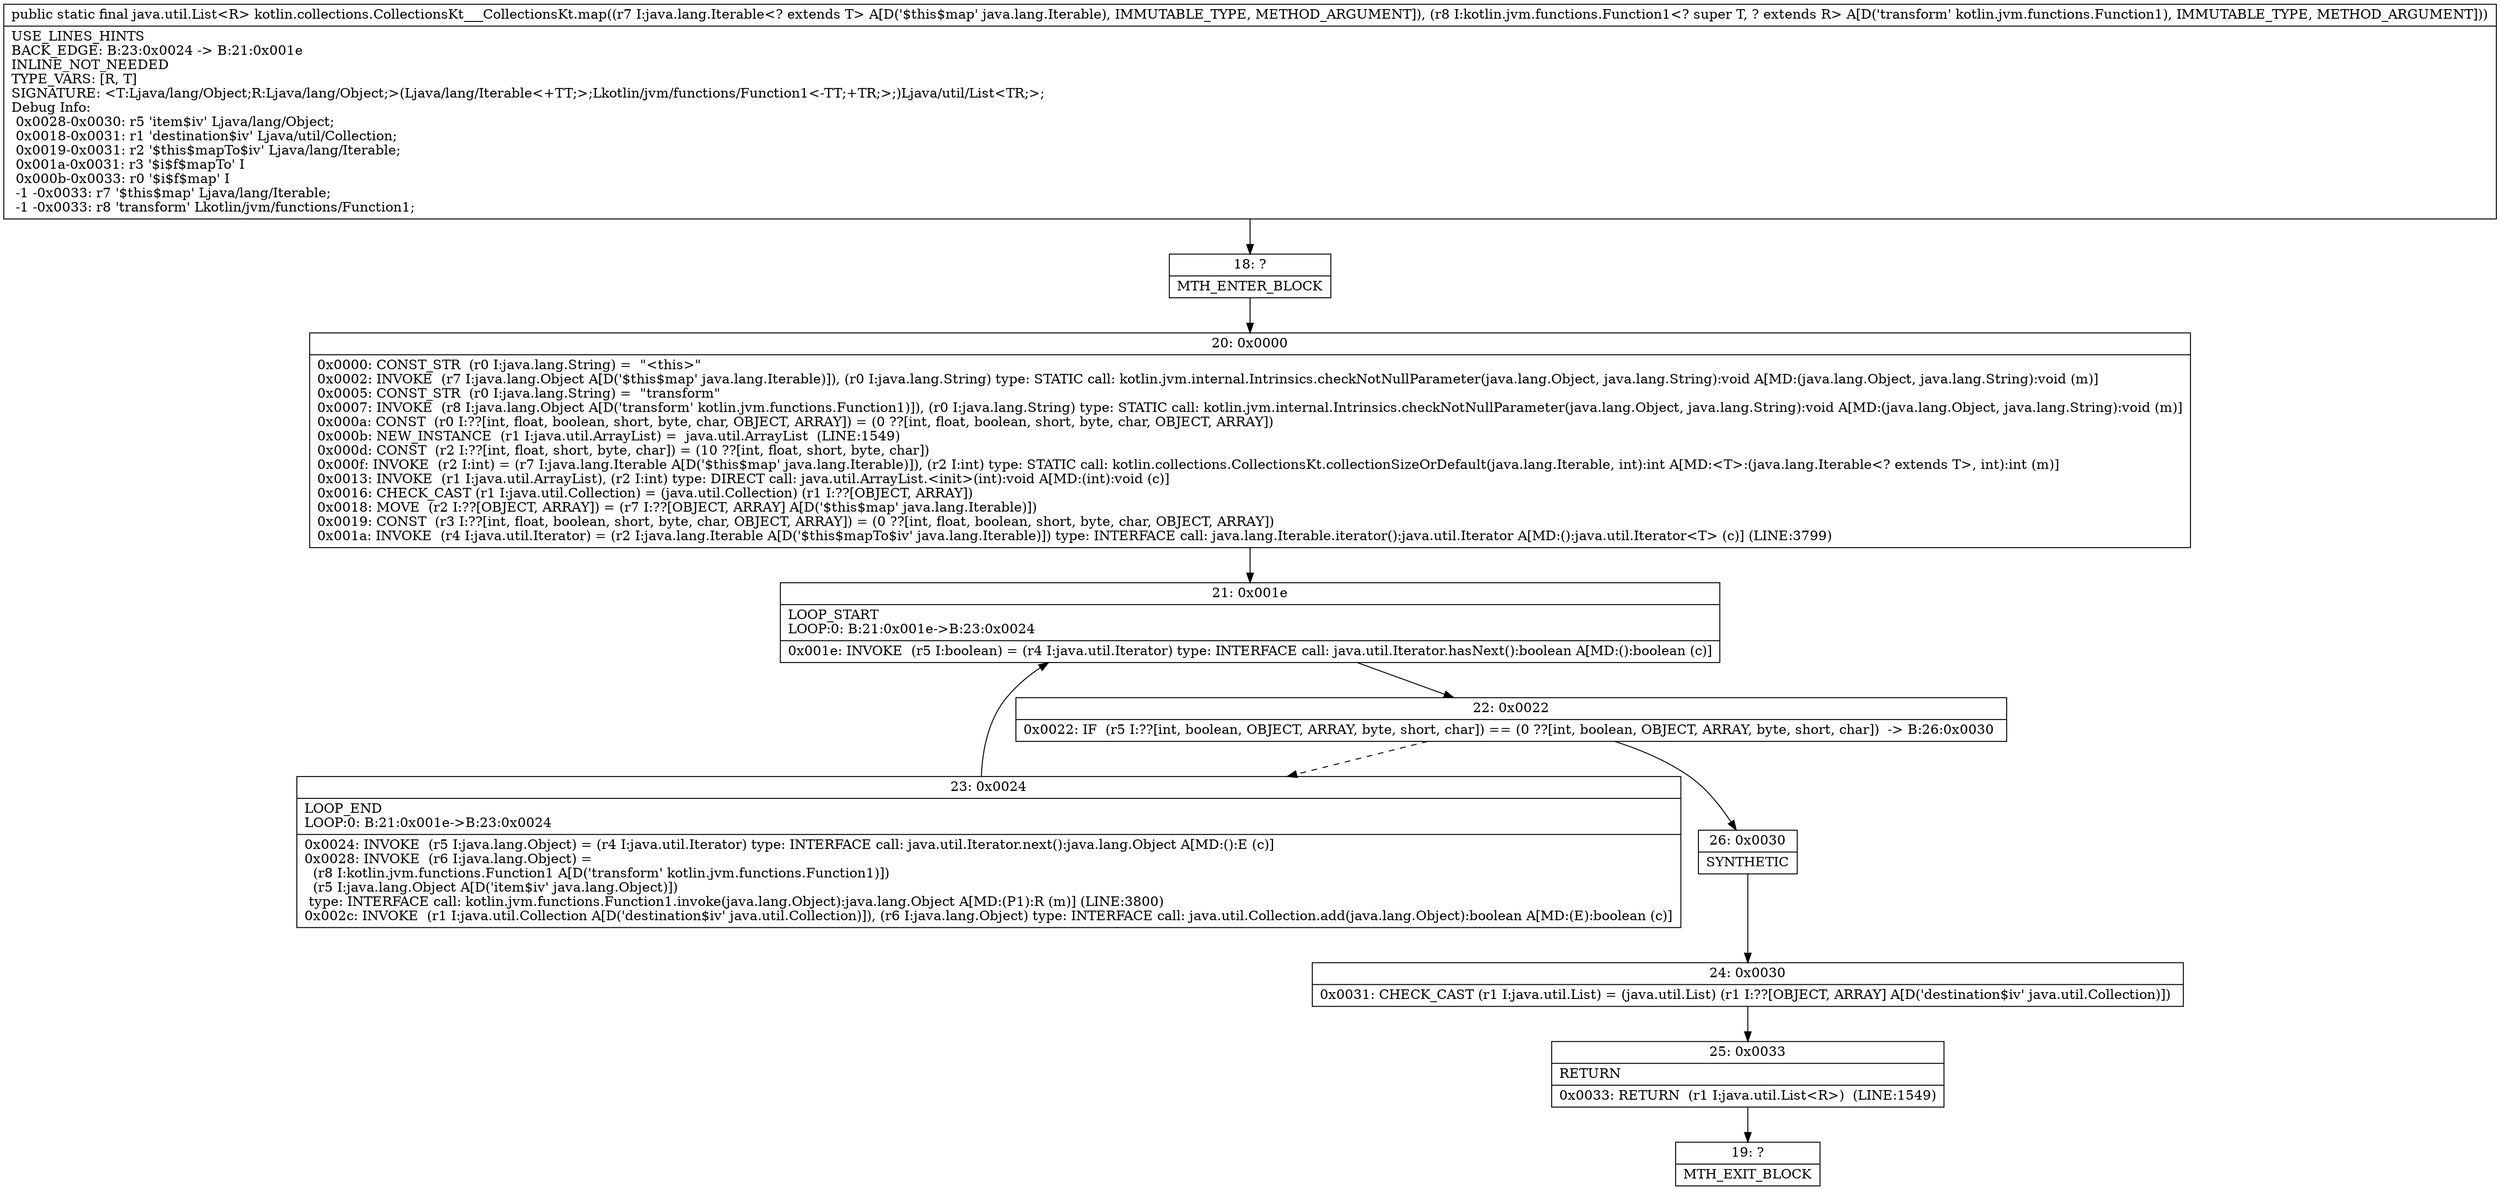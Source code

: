 digraph "CFG forkotlin.collections.CollectionsKt___CollectionsKt.map(Ljava\/lang\/Iterable;Lkotlin\/jvm\/functions\/Function1;)Ljava\/util\/List;" {
Node_18 [shape=record,label="{18\:\ ?|MTH_ENTER_BLOCK\l}"];
Node_20 [shape=record,label="{20\:\ 0x0000|0x0000: CONST_STR  (r0 I:java.lang.String) =  \"\<this\>\" \l0x0002: INVOKE  (r7 I:java.lang.Object A[D('$this$map' java.lang.Iterable)]), (r0 I:java.lang.String) type: STATIC call: kotlin.jvm.internal.Intrinsics.checkNotNullParameter(java.lang.Object, java.lang.String):void A[MD:(java.lang.Object, java.lang.String):void (m)]\l0x0005: CONST_STR  (r0 I:java.lang.String) =  \"transform\" \l0x0007: INVOKE  (r8 I:java.lang.Object A[D('transform' kotlin.jvm.functions.Function1)]), (r0 I:java.lang.String) type: STATIC call: kotlin.jvm.internal.Intrinsics.checkNotNullParameter(java.lang.Object, java.lang.String):void A[MD:(java.lang.Object, java.lang.String):void (m)]\l0x000a: CONST  (r0 I:??[int, float, boolean, short, byte, char, OBJECT, ARRAY]) = (0 ??[int, float, boolean, short, byte, char, OBJECT, ARRAY]) \l0x000b: NEW_INSTANCE  (r1 I:java.util.ArrayList) =  java.util.ArrayList  (LINE:1549)\l0x000d: CONST  (r2 I:??[int, float, short, byte, char]) = (10 ??[int, float, short, byte, char]) \l0x000f: INVOKE  (r2 I:int) = (r7 I:java.lang.Iterable A[D('$this$map' java.lang.Iterable)]), (r2 I:int) type: STATIC call: kotlin.collections.CollectionsKt.collectionSizeOrDefault(java.lang.Iterable, int):int A[MD:\<T\>:(java.lang.Iterable\<? extends T\>, int):int (m)]\l0x0013: INVOKE  (r1 I:java.util.ArrayList), (r2 I:int) type: DIRECT call: java.util.ArrayList.\<init\>(int):void A[MD:(int):void (c)]\l0x0016: CHECK_CAST (r1 I:java.util.Collection) = (java.util.Collection) (r1 I:??[OBJECT, ARRAY]) \l0x0018: MOVE  (r2 I:??[OBJECT, ARRAY]) = (r7 I:??[OBJECT, ARRAY] A[D('$this$map' java.lang.Iterable)]) \l0x0019: CONST  (r3 I:??[int, float, boolean, short, byte, char, OBJECT, ARRAY]) = (0 ??[int, float, boolean, short, byte, char, OBJECT, ARRAY]) \l0x001a: INVOKE  (r4 I:java.util.Iterator) = (r2 I:java.lang.Iterable A[D('$this$mapTo$iv' java.lang.Iterable)]) type: INTERFACE call: java.lang.Iterable.iterator():java.util.Iterator A[MD:():java.util.Iterator\<T\> (c)] (LINE:3799)\l}"];
Node_21 [shape=record,label="{21\:\ 0x001e|LOOP_START\lLOOP:0: B:21:0x001e\-\>B:23:0x0024\l|0x001e: INVOKE  (r5 I:boolean) = (r4 I:java.util.Iterator) type: INTERFACE call: java.util.Iterator.hasNext():boolean A[MD:():boolean (c)]\l}"];
Node_22 [shape=record,label="{22\:\ 0x0022|0x0022: IF  (r5 I:??[int, boolean, OBJECT, ARRAY, byte, short, char]) == (0 ??[int, boolean, OBJECT, ARRAY, byte, short, char])  \-\> B:26:0x0030 \l}"];
Node_23 [shape=record,label="{23\:\ 0x0024|LOOP_END\lLOOP:0: B:21:0x001e\-\>B:23:0x0024\l|0x0024: INVOKE  (r5 I:java.lang.Object) = (r4 I:java.util.Iterator) type: INTERFACE call: java.util.Iterator.next():java.lang.Object A[MD:():E (c)]\l0x0028: INVOKE  (r6 I:java.lang.Object) = \l  (r8 I:kotlin.jvm.functions.Function1 A[D('transform' kotlin.jvm.functions.Function1)])\l  (r5 I:java.lang.Object A[D('item$iv' java.lang.Object)])\l type: INTERFACE call: kotlin.jvm.functions.Function1.invoke(java.lang.Object):java.lang.Object A[MD:(P1):R (m)] (LINE:3800)\l0x002c: INVOKE  (r1 I:java.util.Collection A[D('destination$iv' java.util.Collection)]), (r6 I:java.lang.Object) type: INTERFACE call: java.util.Collection.add(java.lang.Object):boolean A[MD:(E):boolean (c)]\l}"];
Node_26 [shape=record,label="{26\:\ 0x0030|SYNTHETIC\l}"];
Node_24 [shape=record,label="{24\:\ 0x0030|0x0031: CHECK_CAST (r1 I:java.util.List) = (java.util.List) (r1 I:??[OBJECT, ARRAY] A[D('destination$iv' java.util.Collection)]) \l}"];
Node_25 [shape=record,label="{25\:\ 0x0033|RETURN\l|0x0033: RETURN  (r1 I:java.util.List\<R\>)  (LINE:1549)\l}"];
Node_19 [shape=record,label="{19\:\ ?|MTH_EXIT_BLOCK\l}"];
MethodNode[shape=record,label="{public static final java.util.List\<R\> kotlin.collections.CollectionsKt___CollectionsKt.map((r7 I:java.lang.Iterable\<? extends T\> A[D('$this$map' java.lang.Iterable), IMMUTABLE_TYPE, METHOD_ARGUMENT]), (r8 I:kotlin.jvm.functions.Function1\<? super T, ? extends R\> A[D('transform' kotlin.jvm.functions.Function1), IMMUTABLE_TYPE, METHOD_ARGUMENT]))  | USE_LINES_HINTS\lBACK_EDGE: B:23:0x0024 \-\> B:21:0x001e\lINLINE_NOT_NEEDED\lTYPE_VARS: [R, T]\lSIGNATURE: \<T:Ljava\/lang\/Object;R:Ljava\/lang\/Object;\>(Ljava\/lang\/Iterable\<+TT;\>;Lkotlin\/jvm\/functions\/Function1\<\-TT;+TR;\>;)Ljava\/util\/List\<TR;\>;\lDebug Info:\l  0x0028\-0x0030: r5 'item$iv' Ljava\/lang\/Object;\l  0x0018\-0x0031: r1 'destination$iv' Ljava\/util\/Collection;\l  0x0019\-0x0031: r2 '$this$mapTo$iv' Ljava\/lang\/Iterable;\l  0x001a\-0x0031: r3 '$i$f$mapTo' I\l  0x000b\-0x0033: r0 '$i$f$map' I\l  \-1 \-0x0033: r7 '$this$map' Ljava\/lang\/Iterable;\l  \-1 \-0x0033: r8 'transform' Lkotlin\/jvm\/functions\/Function1;\l}"];
MethodNode -> Node_18;Node_18 -> Node_20;
Node_20 -> Node_21;
Node_21 -> Node_22;
Node_22 -> Node_23[style=dashed];
Node_22 -> Node_26;
Node_23 -> Node_21;
Node_26 -> Node_24;
Node_24 -> Node_25;
Node_25 -> Node_19;
}

